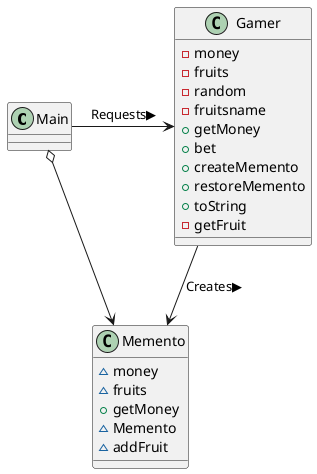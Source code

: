 @startuml

class Main {
}

class Gamer {
  -money
  -fruits
  -random
  -fruitsname
  +getMoney
  +bet
  +createMemento
  +restoreMemento
  +toString
  -getFruit
}

class Memento {
  ~money
  ~fruits
  +getMoney
  ~Memento
  ~addFruit
}

Main -r-> Gamer : Requests▶️
Gamer -d-> Memento : Creates▶️
Main o-d-> Memento

@enduml